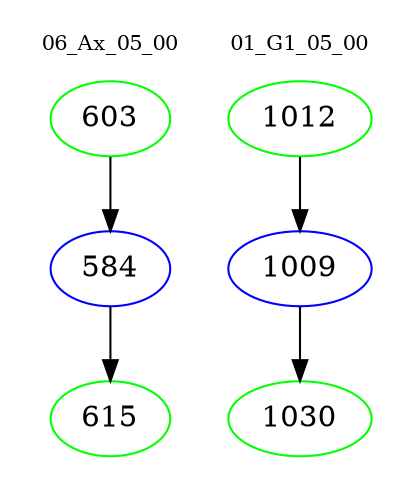 digraph{
subgraph cluster_0 {
color = white
label = "06_Ax_05_00";
fontsize=10;
T0_603 [label="603", color="green"]
T0_603 -> T0_584 [color="black"]
T0_584 [label="584", color="blue"]
T0_584 -> T0_615 [color="black"]
T0_615 [label="615", color="green"]
}
subgraph cluster_1 {
color = white
label = "01_G1_05_00";
fontsize=10;
T1_1012 [label="1012", color="green"]
T1_1012 -> T1_1009 [color="black"]
T1_1009 [label="1009", color="blue"]
T1_1009 -> T1_1030 [color="black"]
T1_1030 [label="1030", color="green"]
}
}
